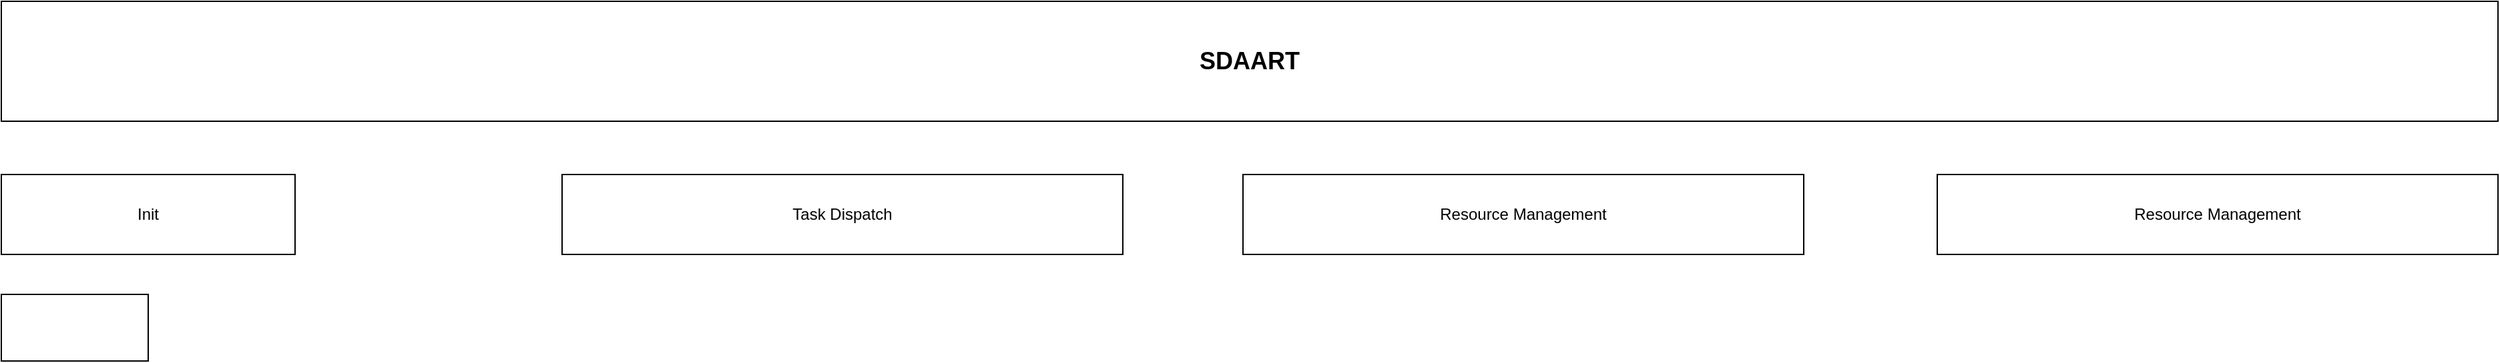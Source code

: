 <mxfile version="21.1.2" type="github">
  <diagram name="第 1 页" id="IUhr0xh7eCGWo2UISA8x">
    <mxGraphModel dx="2257" dy="770" grid="1" gridSize="10" guides="1" tooltips="1" connect="1" arrows="1" fold="1" page="1" pageScale="1" pageWidth="827" pageHeight="1169" math="0" shadow="0">
      <root>
        <mxCell id="0" />
        <mxCell id="1" parent="0" />
        <mxCell id="7K7r8ZbEPZmxVmYAXXEN-1" value="&lt;b&gt;&lt;font style=&quot;font-size: 18px;&quot;&gt;SDAART&lt;/font&gt;&lt;/b&gt;" style="rounded=0;whiteSpace=wrap;html=1;" vertex="1" parent="1">
          <mxGeometry x="-770" y="100" width="1870" height="90" as="geometry" />
        </mxCell>
        <mxCell id="7K7r8ZbEPZmxVmYAXXEN-3" value="Init" style="rounded=0;whiteSpace=wrap;html=1;" vertex="1" parent="1">
          <mxGeometry x="-770" y="230" width="220" height="60" as="geometry" />
        </mxCell>
        <mxCell id="7K7r8ZbEPZmxVmYAXXEN-5" value="Task Dispatch" style="rounded=0;whiteSpace=wrap;html=1;" vertex="1" parent="1">
          <mxGeometry x="-350" y="230" width="420" height="60" as="geometry" />
        </mxCell>
        <mxCell id="7K7r8ZbEPZmxVmYAXXEN-6" value="Resource Management" style="rounded=0;whiteSpace=wrap;html=1;" vertex="1" parent="1">
          <mxGeometry x="160" y="230" width="420" height="60" as="geometry" />
        </mxCell>
        <mxCell id="7K7r8ZbEPZmxVmYAXXEN-7" value="Resource Management" style="rounded=0;whiteSpace=wrap;html=1;" vertex="1" parent="1">
          <mxGeometry x="680" y="230" width="420" height="60" as="geometry" />
        </mxCell>
        <mxCell id="7K7r8ZbEPZmxVmYAXXEN-8" value="" style="rounded=0;whiteSpace=wrap;html=1;" vertex="1" parent="1">
          <mxGeometry x="-770" y="320" width="110" height="50" as="geometry" />
        </mxCell>
      </root>
    </mxGraphModel>
  </diagram>
</mxfile>
